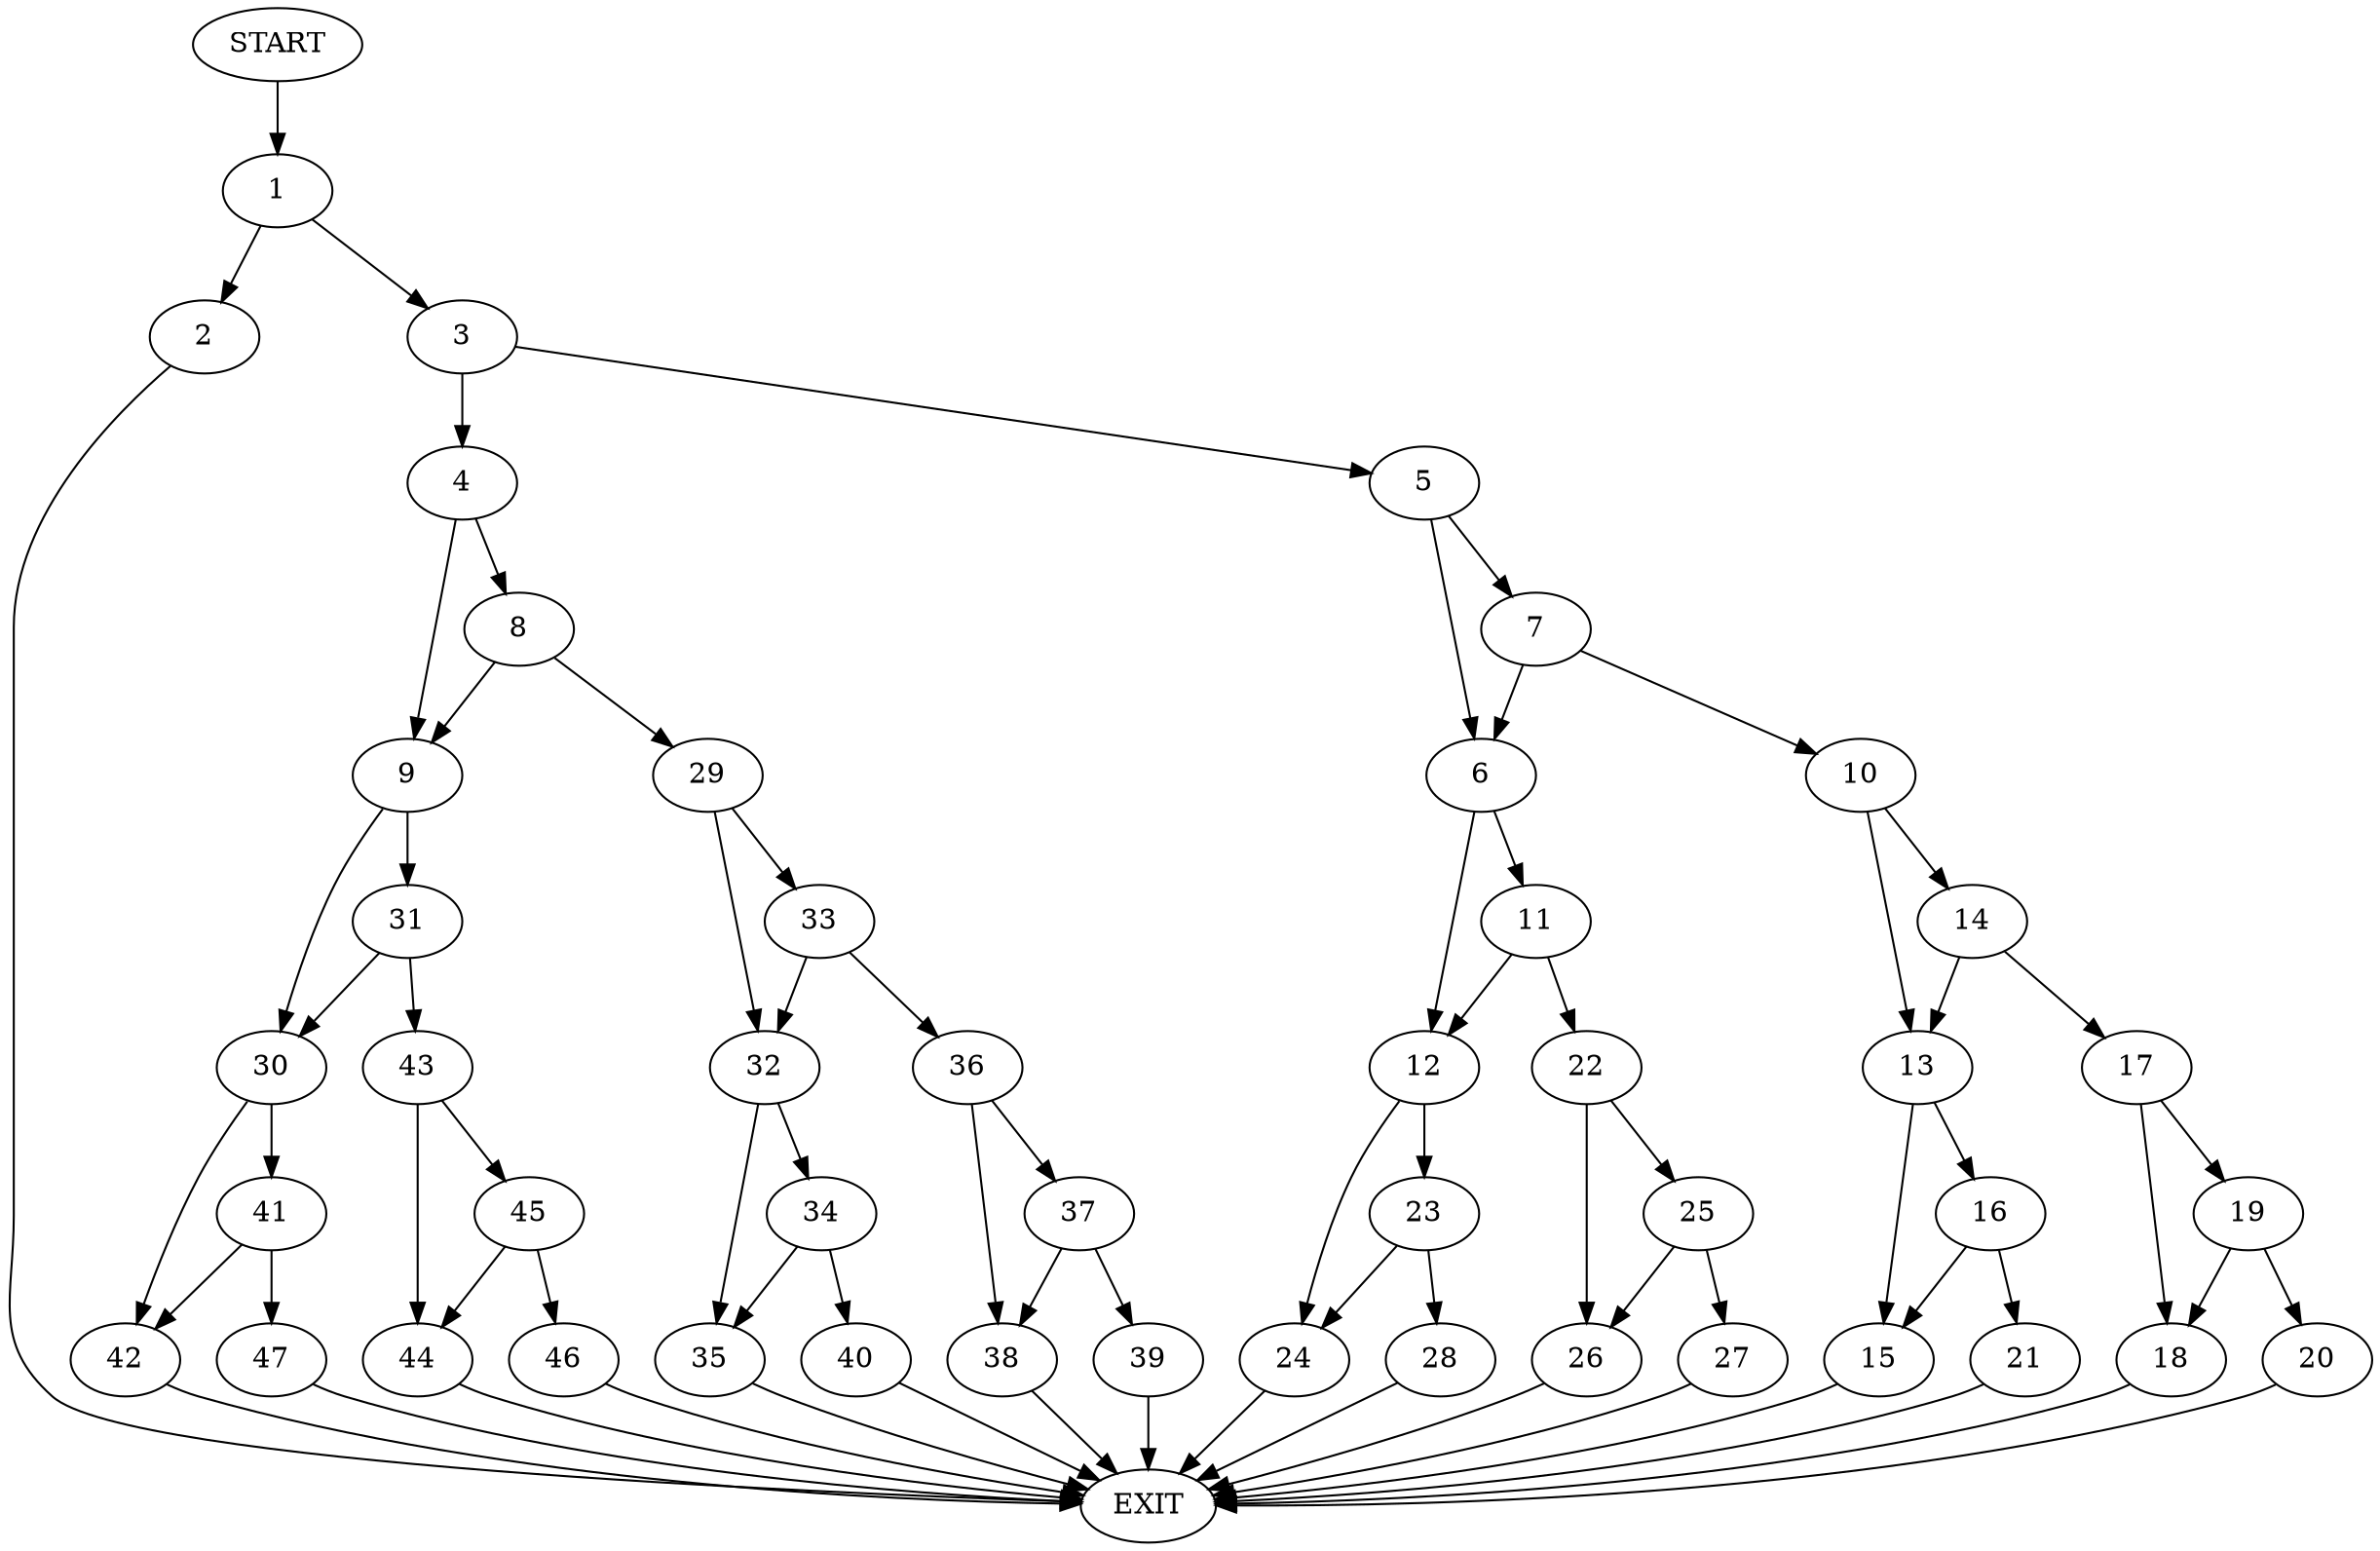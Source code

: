 digraph {
0 [label="START"]
48 [label="EXIT"]
0 -> 1
1 -> 2
1 -> 3
3 -> 4
3 -> 5
2 -> 48
5 -> 6
5 -> 7
4 -> 8
4 -> 9
7 -> 6
7 -> 10
6 -> 11
6 -> 12
10 -> 13
10 -> 14
13 -> 15
13 -> 16
14 -> 17
14 -> 13
17 -> 18
17 -> 19
18 -> 48
19 -> 18
19 -> 20
20 -> 48
16 -> 21
16 -> 15
15 -> 48
21 -> 48
11 -> 22
11 -> 12
12 -> 23
12 -> 24
22 -> 25
22 -> 26
26 -> 48
25 -> 27
25 -> 26
27 -> 48
23 -> 28
23 -> 24
24 -> 48
28 -> 48
8 -> 29
8 -> 9
9 -> 30
9 -> 31
29 -> 32
29 -> 33
32 -> 34
32 -> 35
33 -> 32
33 -> 36
36 -> 37
36 -> 38
37 -> 38
37 -> 39
38 -> 48
39 -> 48
35 -> 48
34 -> 40
34 -> 35
40 -> 48
30 -> 41
30 -> 42
31 -> 30
31 -> 43
43 -> 44
43 -> 45
45 -> 46
45 -> 44
44 -> 48
46 -> 48
41 -> 47
41 -> 42
42 -> 48
47 -> 48
}
